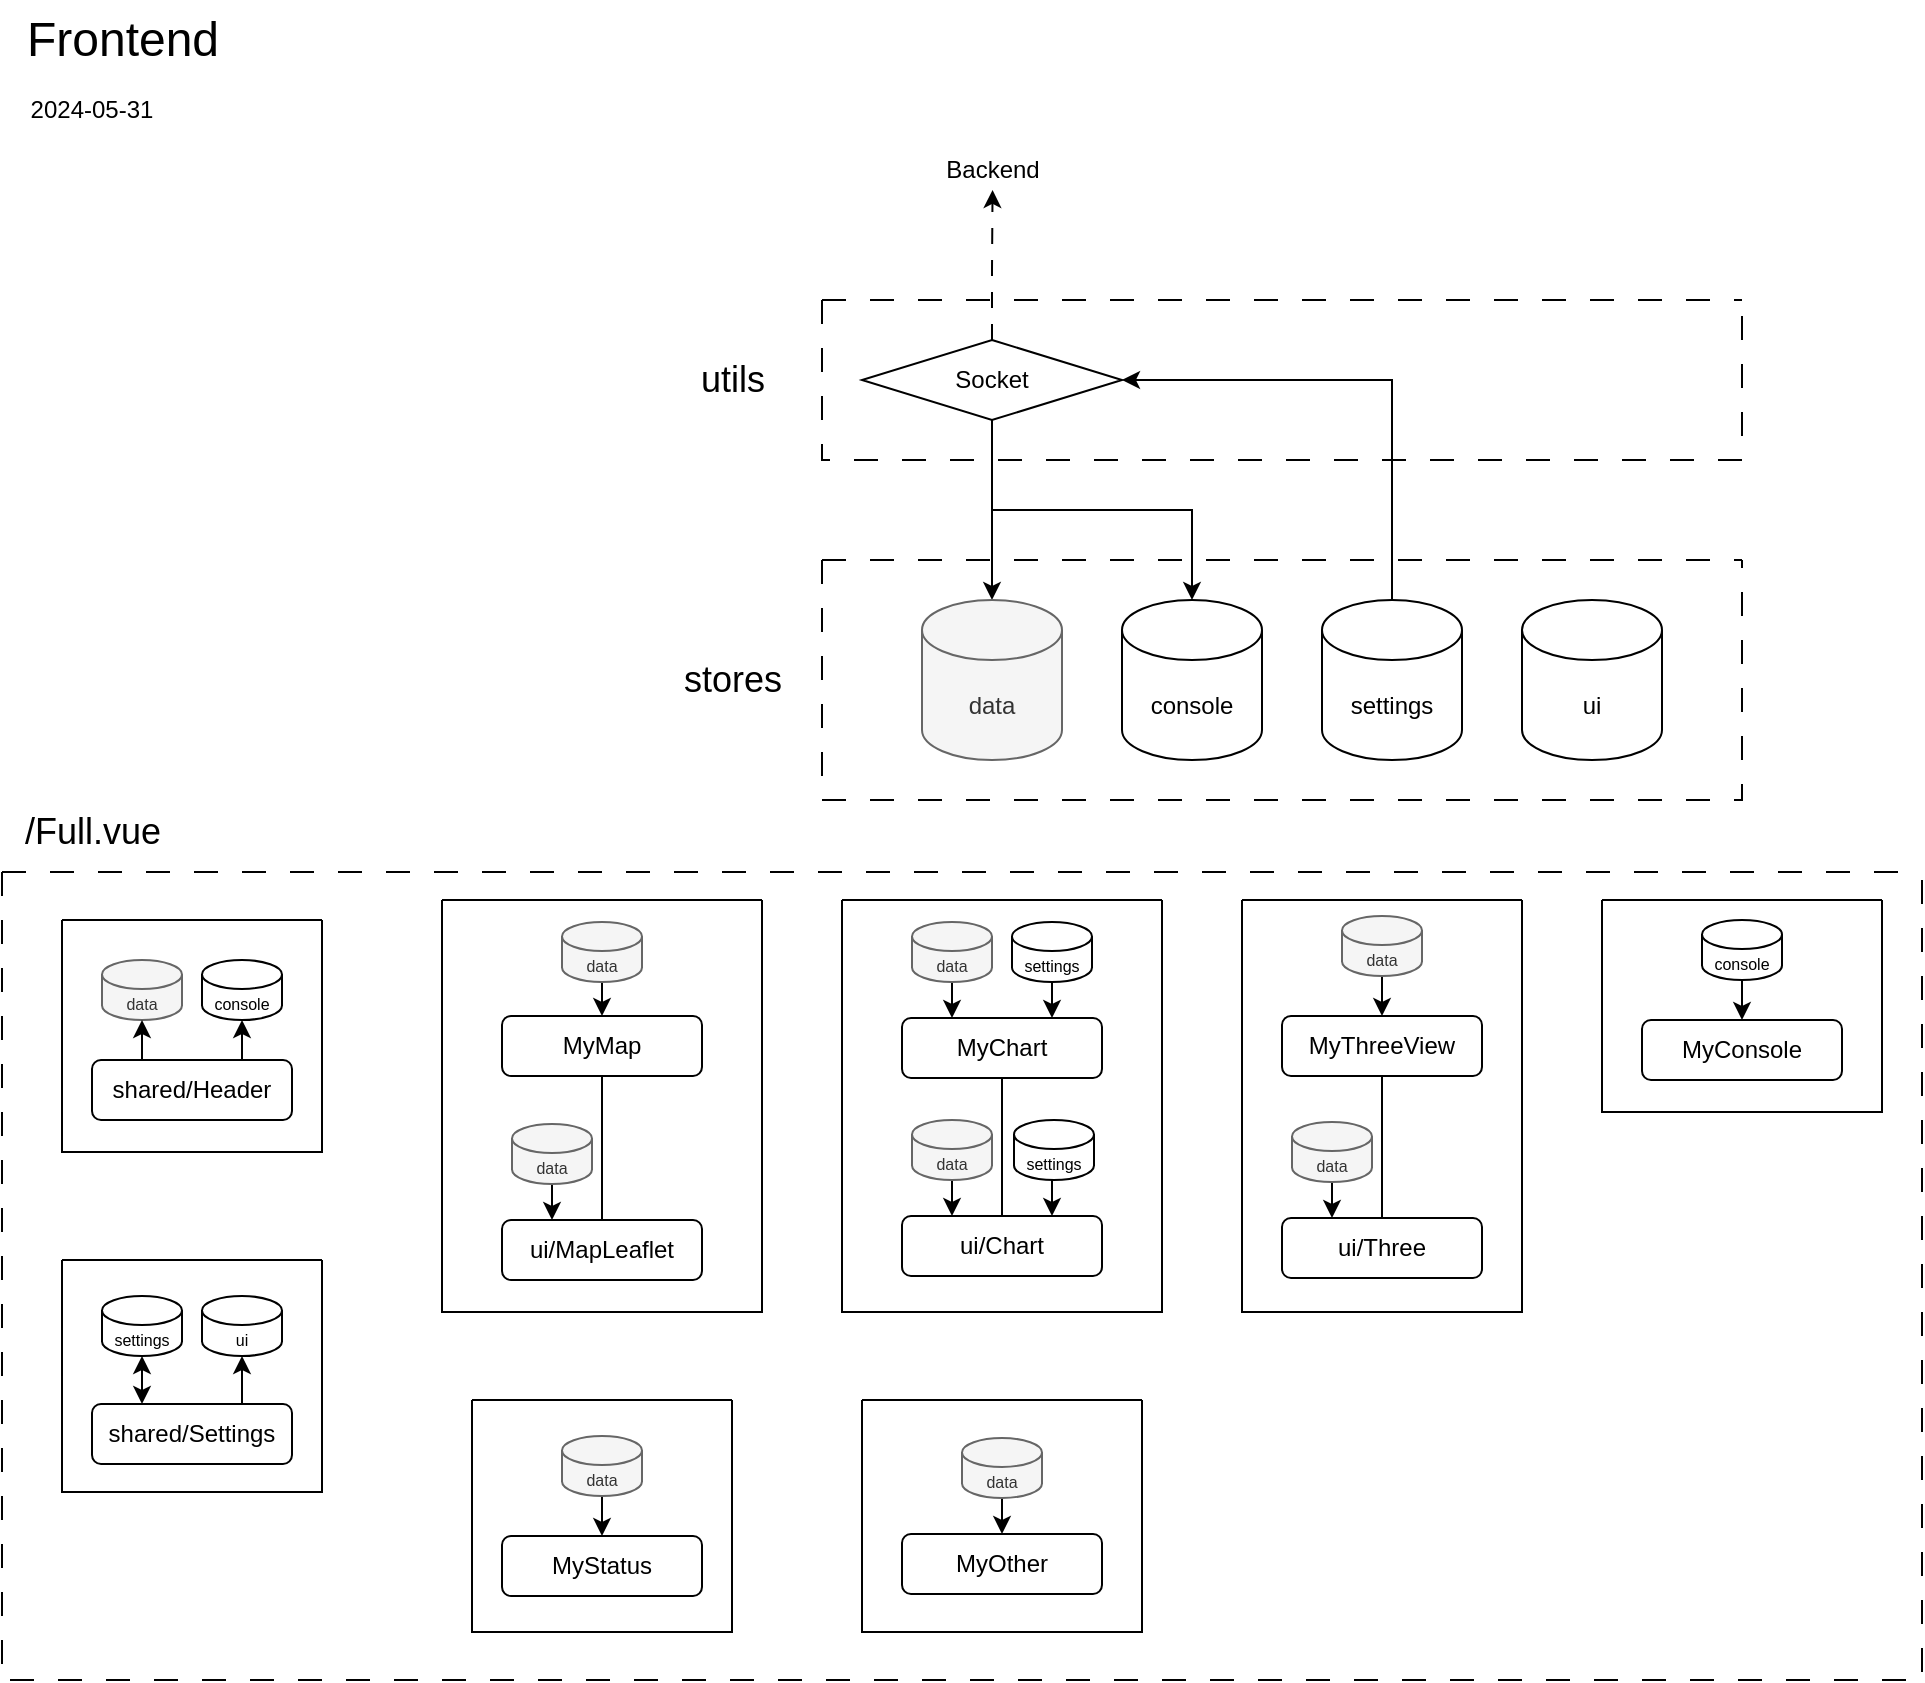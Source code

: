 <mxfile version="24.4.8" type="device">
  <diagram name="Page-1" id="-h_gE7DcSIQDfs1Dt0Ma">
    <mxGraphModel dx="823" dy="556" grid="1" gridSize="10" guides="1" tooltips="1" connect="1" arrows="1" fold="1" page="1" pageScale="1" pageWidth="1000" pageHeight="1000" math="0" shadow="0">
      <root>
        <mxCell id="0" />
        <mxCell id="1" parent="0" />
        <mxCell id="FOfDGNh1cO1P0QzELxEO-11" style="edgeStyle=orthogonalEdgeStyle;rounded=0;orthogonalLoop=1;jettySize=auto;html=1;exitX=0.5;exitY=0;exitDx=0;exitDy=0;exitPerimeter=0;entryX=1;entryY=0.5;entryDx=0;entryDy=0;" parent="1" source="FOfDGNh1cO1P0QzELxEO-4" target="FOfDGNh1cO1P0QzELxEO-7" edge="1">
          <mxGeometry relative="1" as="geometry" />
        </mxCell>
        <mxCell id="FOfDGNh1cO1P0QzELxEO-5" value="&lt;font style=&quot;font-size: 24px;&quot;&gt;Frontend&lt;/font&gt;" style="text;html=1;align=center;verticalAlign=middle;resizable=0;points=[];autosize=1;strokeColor=none;fillColor=none;" parent="1" vertex="1">
          <mxGeometry x="30" y="40" width="120" height="40" as="geometry" />
        </mxCell>
        <mxCell id="FOfDGNh1cO1P0QzELxEO-14" style="edgeStyle=orthogonalEdgeStyle;rounded=0;orthogonalLoop=1;jettySize=auto;html=1;exitX=0.5;exitY=0;exitDx=0;exitDy=0;dashed=1;dashPattern=8 8;entryX=0.504;entryY=0.833;entryDx=0;entryDy=0;entryPerimeter=0;" parent="1" source="FOfDGNh1cO1P0QzELxEO-7" target="FOfDGNh1cO1P0QzELxEO-15" edge="1">
          <mxGeometry relative="1" as="geometry">
            <mxPoint x="525.286" y="150" as="targetPoint" />
          </mxGeometry>
        </mxCell>
        <mxCell id="FOfDGNh1cO1P0QzELxEO-12" style="edgeStyle=orthogonalEdgeStyle;rounded=0;orthogonalLoop=1;jettySize=auto;html=1;exitX=0.5;exitY=1;exitDx=0;exitDy=0;entryX=0.5;entryY=0;entryDx=0;entryDy=0;entryPerimeter=0;" parent="1" source="FOfDGNh1cO1P0QzELxEO-7" target="FOfDGNh1cO1P0QzELxEO-1" edge="1">
          <mxGeometry relative="1" as="geometry" />
        </mxCell>
        <mxCell id="FOfDGNh1cO1P0QzELxEO-13" style="edgeStyle=orthogonalEdgeStyle;rounded=0;orthogonalLoop=1;jettySize=auto;html=1;exitX=0.5;exitY=1;exitDx=0;exitDy=0;entryX=0.5;entryY=0;entryDx=0;entryDy=0;entryPerimeter=0;" parent="1" source="FOfDGNh1cO1P0QzELxEO-7" target="FOfDGNh1cO1P0QzELxEO-2" edge="1">
          <mxGeometry relative="1" as="geometry" />
        </mxCell>
        <mxCell id="FOfDGNh1cO1P0QzELxEO-15" value="Backend" style="text;html=1;align=center;verticalAlign=middle;resizable=0;points=[];autosize=1;strokeColor=none;fillColor=none;" parent="1" vertex="1">
          <mxGeometry x="490" y="110" width="70" height="30" as="geometry" />
        </mxCell>
        <mxCell id="FOfDGNh1cO1P0QzELxEO-67" value="" style="swimlane;startSize=0;dashed=1;dashPattern=12 12;" parent="1" vertex="1">
          <mxGeometry x="440" y="320" width="460" height="120" as="geometry" />
        </mxCell>
        <mxCell id="FOfDGNh1cO1P0QzELxEO-1" value="data" style="shape=cylinder3;whiteSpace=wrap;html=1;boundedLbl=1;backgroundOutline=1;size=15;fillColor=#f5f5f5;fontColor=#333333;strokeColor=#666666;" parent="FOfDGNh1cO1P0QzELxEO-67" vertex="1">
          <mxGeometry x="50" y="20" width="70" height="80" as="geometry" />
        </mxCell>
        <mxCell id="FOfDGNh1cO1P0QzELxEO-2" value="console" style="shape=cylinder3;whiteSpace=wrap;html=1;boundedLbl=1;backgroundOutline=1;size=15;" parent="FOfDGNh1cO1P0QzELxEO-67" vertex="1">
          <mxGeometry x="150" y="20" width="70" height="80" as="geometry" />
        </mxCell>
        <mxCell id="FOfDGNh1cO1P0QzELxEO-4" value="settings" style="shape=cylinder3;whiteSpace=wrap;html=1;boundedLbl=1;backgroundOutline=1;size=15;" parent="FOfDGNh1cO1P0QzELxEO-67" vertex="1">
          <mxGeometry x="250" y="20" width="70" height="80" as="geometry" />
        </mxCell>
        <mxCell id="FOfDGNh1cO1P0QzELxEO-3" value="ui" style="shape=cylinder3;whiteSpace=wrap;html=1;boundedLbl=1;backgroundOutline=1;size=15;" parent="FOfDGNh1cO1P0QzELxEO-67" vertex="1">
          <mxGeometry x="350" y="20" width="70" height="80" as="geometry" />
        </mxCell>
        <mxCell id="FOfDGNh1cO1P0QzELxEO-68" value="&lt;font style=&quot;font-size: 18px;&quot;&gt;stores&lt;/font&gt;" style="text;html=1;align=center;verticalAlign=middle;resizable=0;points=[];autosize=1;strokeColor=none;fillColor=none;" parent="1" vertex="1">
          <mxGeometry x="360" y="360" width="70" height="40" as="geometry" />
        </mxCell>
        <mxCell id="FOfDGNh1cO1P0QzELxEO-69" value="" style="swimlane;startSize=0;dashed=1;dashPattern=12 12;" parent="1" vertex="1">
          <mxGeometry x="440" y="190" width="460" height="80" as="geometry" />
        </mxCell>
        <mxCell id="FOfDGNh1cO1P0QzELxEO-7" value="Socket" style="rhombus;whiteSpace=wrap;html=1;" parent="FOfDGNh1cO1P0QzELxEO-69" vertex="1">
          <mxGeometry x="20" y="20" width="130" height="40" as="geometry" />
        </mxCell>
        <mxCell id="FOfDGNh1cO1P0QzELxEO-70" value="&lt;font style=&quot;font-size: 18px;&quot;&gt;utils&lt;/font&gt;" style="text;html=1;align=center;verticalAlign=middle;resizable=0;points=[];autosize=1;strokeColor=none;fillColor=none;" parent="1" vertex="1">
          <mxGeometry x="365" y="210" width="60" height="40" as="geometry" />
        </mxCell>
        <mxCell id="FOfDGNh1cO1P0QzELxEO-71" value="" style="swimlane;startSize=0;dashed=1;dashPattern=12 12;" parent="1" vertex="1">
          <mxGeometry x="30" y="476" width="960" height="404" as="geometry" />
        </mxCell>
        <mxCell id="FOfDGNh1cO1P0QzELxEO-74" value="" style="swimlane;startSize=0;" parent="FOfDGNh1cO1P0QzELxEO-71" vertex="1">
          <mxGeometry x="220" y="14" width="160" height="206" as="geometry" />
        </mxCell>
        <mxCell id="FOfDGNh1cO1P0QzELxEO-28" style="edgeStyle=orthogonalEdgeStyle;rounded=0;orthogonalLoop=1;jettySize=auto;html=1;exitX=0.5;exitY=1;exitDx=0;exitDy=0;entryX=0.5;entryY=0;entryDx=0;entryDy=0;endArrow=none;endFill=0;" parent="FOfDGNh1cO1P0QzELxEO-74" source="FOfDGNh1cO1P0QzELxEO-18" target="FOfDGNh1cO1P0QzELxEO-27" edge="1">
          <mxGeometry relative="1" as="geometry" />
        </mxCell>
        <mxCell id="FOfDGNh1cO1P0QzELxEO-18" value="MyMap" style="rounded=1;whiteSpace=wrap;html=1;" parent="FOfDGNh1cO1P0QzELxEO-74" vertex="1">
          <mxGeometry x="30" y="58" width="100" height="30" as="geometry" />
        </mxCell>
        <mxCell id="FOfDGNh1cO1P0QzELxEO-27" value="ui/MapLeaflet" style="rounded=1;whiteSpace=wrap;html=1;" parent="FOfDGNh1cO1P0QzELxEO-74" vertex="1">
          <mxGeometry x="30" y="160" width="100" height="30" as="geometry" />
        </mxCell>
        <mxCell id="FOfDGNh1cO1P0QzELxEO-56" style="edgeStyle=orthogonalEdgeStyle;rounded=0;orthogonalLoop=1;jettySize=auto;html=1;exitX=0.5;exitY=1;exitDx=0;exitDy=0;exitPerimeter=0;entryX=0.5;entryY=0;entryDx=0;entryDy=0;" parent="FOfDGNh1cO1P0QzELxEO-74" source="FOfDGNh1cO1P0QzELxEO-55" target="FOfDGNh1cO1P0QzELxEO-18" edge="1">
          <mxGeometry relative="1" as="geometry" />
        </mxCell>
        <mxCell id="FOfDGNh1cO1P0QzELxEO-55" value="&lt;font style=&quot;font-size: 8px;&quot;&gt;data&lt;/font&gt;" style="shape=cylinder3;whiteSpace=wrap;html=1;boundedLbl=1;backgroundOutline=1;size=7.238;fillColor=#f5f5f5;fontColor=#333333;strokeColor=#666666;" parent="FOfDGNh1cO1P0QzELxEO-74" vertex="1">
          <mxGeometry x="60" y="11" width="40" height="30" as="geometry" />
        </mxCell>
        <mxCell id="FOfDGNh1cO1P0QzELxEO-58" style="edgeStyle=orthogonalEdgeStyle;rounded=0;orthogonalLoop=1;jettySize=auto;html=1;exitX=0.5;exitY=1;exitDx=0;exitDy=0;exitPerimeter=0;entryX=0.25;entryY=0;entryDx=0;entryDy=0;" parent="FOfDGNh1cO1P0QzELxEO-74" source="FOfDGNh1cO1P0QzELxEO-57" target="FOfDGNh1cO1P0QzELxEO-27" edge="1">
          <mxGeometry relative="1" as="geometry" />
        </mxCell>
        <mxCell id="FOfDGNh1cO1P0QzELxEO-57" value="&lt;font style=&quot;font-size: 8px;&quot;&gt;data&lt;/font&gt;" style="shape=cylinder3;whiteSpace=wrap;html=1;boundedLbl=1;backgroundOutline=1;size=7.238;fillColor=#f5f5f5;fontColor=#333333;strokeColor=#666666;" parent="FOfDGNh1cO1P0QzELxEO-74" vertex="1">
          <mxGeometry x="35" y="112" width="40" height="30" as="geometry" />
        </mxCell>
        <mxCell id="FOfDGNh1cO1P0QzELxEO-75" value="" style="swimlane;startSize=0;" parent="FOfDGNh1cO1P0QzELxEO-71" vertex="1">
          <mxGeometry x="420" y="14" width="160" height="206" as="geometry" />
        </mxCell>
        <mxCell id="FOfDGNh1cO1P0QzELxEO-26" style="edgeStyle=orthogonalEdgeStyle;rounded=0;orthogonalLoop=1;jettySize=auto;html=1;exitX=0.5;exitY=1;exitDx=0;exitDy=0;entryX=0.5;entryY=0;entryDx=0;entryDy=0;endArrow=none;endFill=0;" parent="FOfDGNh1cO1P0QzELxEO-75" source="FOfDGNh1cO1P0QzELxEO-19" target="FOfDGNh1cO1P0QzELxEO-25" edge="1">
          <mxGeometry relative="1" as="geometry" />
        </mxCell>
        <mxCell id="FOfDGNh1cO1P0QzELxEO-19" value="MyChart" style="rounded=1;whiteSpace=wrap;html=1;" parent="FOfDGNh1cO1P0QzELxEO-75" vertex="1">
          <mxGeometry x="30" y="59" width="100" height="30" as="geometry" />
        </mxCell>
        <mxCell id="FOfDGNh1cO1P0QzELxEO-25" value="ui/Chart" style="rounded=1;whiteSpace=wrap;html=1;" parent="FOfDGNh1cO1P0QzELxEO-75" vertex="1">
          <mxGeometry x="30" y="158" width="100" height="30" as="geometry" />
        </mxCell>
        <mxCell id="FOfDGNh1cO1P0QzELxEO-48" style="edgeStyle=orthogonalEdgeStyle;rounded=0;orthogonalLoop=1;jettySize=auto;html=1;exitX=0.5;exitY=1;exitDx=0;exitDy=0;exitPerimeter=0;entryX=0.25;entryY=0;entryDx=0;entryDy=0;" parent="FOfDGNh1cO1P0QzELxEO-75" source="FOfDGNh1cO1P0QzELxEO-45" target="FOfDGNh1cO1P0QzELxEO-19" edge="1">
          <mxGeometry relative="1" as="geometry" />
        </mxCell>
        <mxCell id="FOfDGNh1cO1P0QzELxEO-45" value="&lt;font style=&quot;font-size: 8px;&quot;&gt;data&lt;/font&gt;" style="shape=cylinder3;whiteSpace=wrap;html=1;boundedLbl=1;backgroundOutline=1;size=7.238;fillColor=#f5f5f5;fontColor=#333333;strokeColor=#666666;" parent="FOfDGNh1cO1P0QzELxEO-75" vertex="1">
          <mxGeometry x="35" y="11" width="40" height="30" as="geometry" />
        </mxCell>
        <mxCell id="FOfDGNh1cO1P0QzELxEO-47" style="edgeStyle=orthogonalEdgeStyle;rounded=0;orthogonalLoop=1;jettySize=auto;html=1;exitX=0.5;exitY=1;exitDx=0;exitDy=0;exitPerimeter=0;entryX=0.75;entryY=0;entryDx=0;entryDy=0;" parent="FOfDGNh1cO1P0QzELxEO-75" source="FOfDGNh1cO1P0QzELxEO-46" target="FOfDGNh1cO1P0QzELxEO-19" edge="1">
          <mxGeometry relative="1" as="geometry" />
        </mxCell>
        <mxCell id="FOfDGNh1cO1P0QzELxEO-46" value="&lt;font style=&quot;font-size: 8px;&quot;&gt;settings&lt;/font&gt;" style="shape=cylinder3;whiteSpace=wrap;html=1;boundedLbl=1;backgroundOutline=1;size=7.238;" parent="FOfDGNh1cO1P0QzELxEO-75" vertex="1">
          <mxGeometry x="85" y="11" width="40" height="30" as="geometry" />
        </mxCell>
        <mxCell id="FOfDGNh1cO1P0QzELxEO-51" style="edgeStyle=orthogonalEdgeStyle;rounded=0;orthogonalLoop=1;jettySize=auto;html=1;exitX=0.5;exitY=1;exitDx=0;exitDy=0;exitPerimeter=0;entryX=0.25;entryY=0;entryDx=0;entryDy=0;" parent="FOfDGNh1cO1P0QzELxEO-75" source="FOfDGNh1cO1P0QzELxEO-49" target="FOfDGNh1cO1P0QzELxEO-25" edge="1">
          <mxGeometry relative="1" as="geometry" />
        </mxCell>
        <mxCell id="FOfDGNh1cO1P0QzELxEO-49" value="&lt;font style=&quot;font-size: 8px;&quot;&gt;data&lt;/font&gt;" style="shape=cylinder3;whiteSpace=wrap;html=1;boundedLbl=1;backgroundOutline=1;size=7.238;fillColor=#f5f5f5;fontColor=#333333;strokeColor=#666666;" parent="FOfDGNh1cO1P0QzELxEO-75" vertex="1">
          <mxGeometry x="35" y="110" width="40" height="30" as="geometry" />
        </mxCell>
        <mxCell id="FOfDGNh1cO1P0QzELxEO-52" style="edgeStyle=orthogonalEdgeStyle;rounded=0;orthogonalLoop=1;jettySize=auto;html=1;exitX=0.5;exitY=1;exitDx=0;exitDy=0;exitPerimeter=0;entryX=0.75;entryY=0;entryDx=0;entryDy=0;" parent="FOfDGNh1cO1P0QzELxEO-75" source="FOfDGNh1cO1P0QzELxEO-50" target="FOfDGNh1cO1P0QzELxEO-25" edge="1">
          <mxGeometry relative="1" as="geometry" />
        </mxCell>
        <mxCell id="FOfDGNh1cO1P0QzELxEO-50" value="&lt;font style=&quot;font-size: 8px;&quot;&gt;settings&lt;/font&gt;" style="shape=cylinder3;whiteSpace=wrap;html=1;boundedLbl=1;backgroundOutline=1;size=7.238;" parent="FOfDGNh1cO1P0QzELxEO-75" vertex="1">
          <mxGeometry x="86" y="110" width="40" height="30" as="geometry" />
        </mxCell>
        <mxCell id="FOfDGNh1cO1P0QzELxEO-76" value="" style="swimlane;startSize=0;" parent="FOfDGNh1cO1P0QzELxEO-71" vertex="1">
          <mxGeometry x="620" y="14" width="140" height="206" as="geometry" />
        </mxCell>
        <mxCell id="FOfDGNh1cO1P0QzELxEO-30" style="edgeStyle=orthogonalEdgeStyle;rounded=0;orthogonalLoop=1;jettySize=auto;html=1;exitX=0.5;exitY=1;exitDx=0;exitDy=0;entryX=0.5;entryY=0;entryDx=0;entryDy=0;endArrow=none;endFill=0;" parent="FOfDGNh1cO1P0QzELxEO-76" source="FOfDGNh1cO1P0QzELxEO-21" target="FOfDGNh1cO1P0QzELxEO-29" edge="1">
          <mxGeometry relative="1" as="geometry" />
        </mxCell>
        <mxCell id="FOfDGNh1cO1P0QzELxEO-21" value="MyThreeView" style="rounded=1;whiteSpace=wrap;html=1;" parent="FOfDGNh1cO1P0QzELxEO-76" vertex="1">
          <mxGeometry x="20" y="58" width="100" height="30" as="geometry" />
        </mxCell>
        <mxCell id="FOfDGNh1cO1P0QzELxEO-62" style="edgeStyle=orthogonalEdgeStyle;rounded=0;orthogonalLoop=1;jettySize=auto;html=1;exitX=0.5;exitY=1;exitDx=0;exitDy=0;exitPerimeter=0;entryX=0.5;entryY=0;entryDx=0;entryDy=0;" parent="FOfDGNh1cO1P0QzELxEO-76" source="FOfDGNh1cO1P0QzELxEO-61" target="FOfDGNh1cO1P0QzELxEO-21" edge="1">
          <mxGeometry relative="1" as="geometry" />
        </mxCell>
        <mxCell id="FOfDGNh1cO1P0QzELxEO-61" value="&lt;font style=&quot;font-size: 8px;&quot;&gt;data&lt;/font&gt;" style="shape=cylinder3;whiteSpace=wrap;html=1;boundedLbl=1;backgroundOutline=1;size=7.238;fillColor=#f5f5f5;fontColor=#333333;strokeColor=#666666;" parent="FOfDGNh1cO1P0QzELxEO-76" vertex="1">
          <mxGeometry x="50" y="8" width="40" height="30" as="geometry" />
        </mxCell>
        <mxCell id="FOfDGNh1cO1P0QzELxEO-29" value="ui/Three" style="rounded=1;whiteSpace=wrap;html=1;" parent="FOfDGNh1cO1P0QzELxEO-76" vertex="1">
          <mxGeometry x="20" y="159" width="100" height="30" as="geometry" />
        </mxCell>
        <mxCell id="FOfDGNh1cO1P0QzELxEO-60" style="edgeStyle=orthogonalEdgeStyle;rounded=0;orthogonalLoop=1;jettySize=auto;html=1;exitX=0.5;exitY=1;exitDx=0;exitDy=0;exitPerimeter=0;entryX=0.25;entryY=0;entryDx=0;entryDy=0;" parent="FOfDGNh1cO1P0QzELxEO-76" source="FOfDGNh1cO1P0QzELxEO-59" target="FOfDGNh1cO1P0QzELxEO-29" edge="1">
          <mxGeometry relative="1" as="geometry" />
        </mxCell>
        <mxCell id="FOfDGNh1cO1P0QzELxEO-59" value="&lt;font style=&quot;font-size: 8px;&quot;&gt;data&lt;/font&gt;" style="shape=cylinder3;whiteSpace=wrap;html=1;boundedLbl=1;backgroundOutline=1;size=7.238;fillColor=#f5f5f5;fontColor=#333333;strokeColor=#666666;" parent="FOfDGNh1cO1P0QzELxEO-76" vertex="1">
          <mxGeometry x="25" y="111" width="40" height="30" as="geometry" />
        </mxCell>
        <mxCell id="FOfDGNh1cO1P0QzELxEO-77" value="" style="swimlane;startSize=0;" parent="FOfDGNh1cO1P0QzELxEO-71" vertex="1">
          <mxGeometry x="800" y="14" width="140" height="106" as="geometry" />
        </mxCell>
        <mxCell id="FOfDGNh1cO1P0QzELxEO-23" value="MyConsole" style="rounded=1;whiteSpace=wrap;html=1;" parent="FOfDGNh1cO1P0QzELxEO-77" vertex="1">
          <mxGeometry x="20" y="60" width="100" height="30" as="geometry" />
        </mxCell>
        <mxCell id="FOfDGNh1cO1P0QzELxEO-53" value="&lt;font style=&quot;font-size: 8px;&quot;&gt;console&lt;/font&gt;" style="shape=cylinder3;whiteSpace=wrap;html=1;boundedLbl=1;backgroundOutline=1;size=7.238;" parent="FOfDGNh1cO1P0QzELxEO-77" vertex="1">
          <mxGeometry x="50" y="10" width="40" height="30" as="geometry" />
        </mxCell>
        <mxCell id="FOfDGNh1cO1P0QzELxEO-54" style="edgeStyle=orthogonalEdgeStyle;rounded=0;orthogonalLoop=1;jettySize=auto;html=1;exitX=0.5;exitY=1;exitDx=0;exitDy=0;exitPerimeter=0;entryX=0.5;entryY=0;entryDx=0;entryDy=0;" parent="FOfDGNh1cO1P0QzELxEO-77" source="FOfDGNh1cO1P0QzELxEO-53" target="FOfDGNh1cO1P0QzELxEO-23" edge="1">
          <mxGeometry relative="1" as="geometry" />
        </mxCell>
        <mxCell id="FOfDGNh1cO1P0QzELxEO-78" value="" style="swimlane;startSize=0;" parent="FOfDGNh1cO1P0QzELxEO-71" vertex="1">
          <mxGeometry x="430" y="264" width="140" height="116" as="geometry" />
        </mxCell>
        <mxCell id="FOfDGNh1cO1P0QzELxEO-22" value="MyOther" style="rounded=1;whiteSpace=wrap;html=1;" parent="FOfDGNh1cO1P0QzELxEO-78" vertex="1">
          <mxGeometry x="20" y="67" width="100" height="30" as="geometry" />
        </mxCell>
        <mxCell id="FOfDGNh1cO1P0QzELxEO-66" style="edgeStyle=orthogonalEdgeStyle;rounded=0;orthogonalLoop=1;jettySize=auto;html=1;exitX=0.5;exitY=1;exitDx=0;exitDy=0;exitPerimeter=0;entryX=0.5;entryY=0;entryDx=0;entryDy=0;" parent="FOfDGNh1cO1P0QzELxEO-78" source="FOfDGNh1cO1P0QzELxEO-65" target="FOfDGNh1cO1P0QzELxEO-22" edge="1">
          <mxGeometry relative="1" as="geometry" />
        </mxCell>
        <mxCell id="FOfDGNh1cO1P0QzELxEO-65" value="&lt;font style=&quot;font-size: 8px;&quot;&gt;data&lt;/font&gt;" style="shape=cylinder3;whiteSpace=wrap;html=1;boundedLbl=1;backgroundOutline=1;size=7.238;fillColor=#f5f5f5;fontColor=#333333;strokeColor=#666666;" parent="FOfDGNh1cO1P0QzELxEO-78" vertex="1">
          <mxGeometry x="50" y="19" width="40" height="30" as="geometry" />
        </mxCell>
        <mxCell id="FOfDGNh1cO1P0QzELxEO-79" value="" style="swimlane;startSize=0;" parent="FOfDGNh1cO1P0QzELxEO-71" vertex="1">
          <mxGeometry x="235" y="264" width="130" height="116" as="geometry" />
        </mxCell>
        <mxCell id="FOfDGNh1cO1P0QzELxEO-20" value="MyStatus" style="rounded=1;whiteSpace=wrap;html=1;" parent="FOfDGNh1cO1P0QzELxEO-79" vertex="1">
          <mxGeometry x="15" y="68" width="100" height="30" as="geometry" />
        </mxCell>
        <mxCell id="FOfDGNh1cO1P0QzELxEO-64" style="edgeStyle=orthogonalEdgeStyle;rounded=0;orthogonalLoop=1;jettySize=auto;html=1;exitX=0.5;exitY=1;exitDx=0;exitDy=0;exitPerimeter=0;entryX=0.5;entryY=0;entryDx=0;entryDy=0;" parent="FOfDGNh1cO1P0QzELxEO-79" source="FOfDGNh1cO1P0QzELxEO-63" target="FOfDGNh1cO1P0QzELxEO-20" edge="1">
          <mxGeometry relative="1" as="geometry" />
        </mxCell>
        <mxCell id="FOfDGNh1cO1P0QzELxEO-63" value="&lt;font style=&quot;font-size: 8px;&quot;&gt;data&lt;/font&gt;" style="shape=cylinder3;whiteSpace=wrap;html=1;boundedLbl=1;backgroundOutline=1;size=7.238;fillColor=#f5f5f5;fontColor=#333333;strokeColor=#666666;" parent="FOfDGNh1cO1P0QzELxEO-79" vertex="1">
          <mxGeometry x="45" y="18" width="40" height="30" as="geometry" />
        </mxCell>
        <mxCell id="FOfDGNh1cO1P0QzELxEO-80" value="" style="swimlane;startSize=0;" parent="FOfDGNh1cO1P0QzELxEO-71" vertex="1">
          <mxGeometry x="30" y="194" width="130" height="116" as="geometry" />
        </mxCell>
        <mxCell id="FOfDGNh1cO1P0QzELxEO-34" style="edgeStyle=orthogonalEdgeStyle;rounded=0;orthogonalLoop=1;jettySize=auto;html=1;exitX=0.5;exitY=1;exitDx=0;exitDy=0;exitPerimeter=0;entryX=0.25;entryY=0;entryDx=0;entryDy=0;startArrow=classic;startFill=1;" parent="FOfDGNh1cO1P0QzELxEO-80" source="FOfDGNh1cO1P0QzELxEO-37" target="FOfDGNh1cO1P0QzELxEO-24" edge="1">
          <mxGeometry relative="1" as="geometry" />
        </mxCell>
        <mxCell id="FOfDGNh1cO1P0QzELxEO-24" value="shared/Settings" style="rounded=1;whiteSpace=wrap;html=1;" parent="FOfDGNh1cO1P0QzELxEO-80" vertex="1">
          <mxGeometry x="15" y="72" width="100" height="30" as="geometry" />
        </mxCell>
        <mxCell id="FOfDGNh1cO1P0QzELxEO-36" style="edgeStyle=orthogonalEdgeStyle;rounded=0;orthogonalLoop=1;jettySize=auto;html=1;exitX=0.75;exitY=0;exitDx=0;exitDy=0;entryX=0.5;entryY=1;entryDx=0;entryDy=0;entryPerimeter=0;" parent="FOfDGNh1cO1P0QzELxEO-80" source="FOfDGNh1cO1P0QzELxEO-24" target="FOfDGNh1cO1P0QzELxEO-39" edge="1">
          <mxGeometry relative="1" as="geometry" />
        </mxCell>
        <mxCell id="FOfDGNh1cO1P0QzELxEO-37" value="&lt;font style=&quot;font-size: 8px;&quot;&gt;settings&lt;/font&gt;" style="shape=cylinder3;whiteSpace=wrap;html=1;boundedLbl=1;backgroundOutline=1;size=7.238;" parent="FOfDGNh1cO1P0QzELxEO-80" vertex="1">
          <mxGeometry x="20" y="18" width="40" height="30" as="geometry" />
        </mxCell>
        <mxCell id="FOfDGNh1cO1P0QzELxEO-39" value="&lt;font style=&quot;font-size: 8px;&quot;&gt;ui&lt;/font&gt;" style="shape=cylinder3;whiteSpace=wrap;html=1;boundedLbl=1;backgroundOutline=1;size=7.238;" parent="FOfDGNh1cO1P0QzELxEO-80" vertex="1">
          <mxGeometry x="70" y="18" width="40" height="30" as="geometry" />
        </mxCell>
        <mxCell id="FOfDGNh1cO1P0QzELxEO-81" value="" style="swimlane;startSize=0;" parent="FOfDGNh1cO1P0QzELxEO-71" vertex="1">
          <mxGeometry x="30" y="24" width="130" height="116" as="geometry" />
        </mxCell>
        <mxCell id="FOfDGNh1cO1P0QzELxEO-17" value="shared/Header" style="rounded=1;whiteSpace=wrap;html=1;" parent="FOfDGNh1cO1P0QzELxEO-81" vertex="1">
          <mxGeometry x="15" y="70" width="100" height="30" as="geometry" />
        </mxCell>
        <mxCell id="FOfDGNh1cO1P0QzELxEO-41" value="&lt;font style=&quot;font-size: 8px;&quot;&gt;data&lt;/font&gt;" style="shape=cylinder3;whiteSpace=wrap;html=1;boundedLbl=1;backgroundOutline=1;size=7.238;fillColor=#f5f5f5;fontColor=#333333;strokeColor=#666666;" parent="FOfDGNh1cO1P0QzELxEO-81" vertex="1">
          <mxGeometry x="20" y="20" width="40" height="30" as="geometry" />
        </mxCell>
        <mxCell id="FOfDGNh1cO1P0QzELxEO-42" value="&lt;font style=&quot;font-size: 8px;&quot;&gt;console&lt;/font&gt;" style="shape=cylinder3;whiteSpace=wrap;html=1;boundedLbl=1;backgroundOutline=1;size=7.238;" parent="FOfDGNh1cO1P0QzELxEO-81" vertex="1">
          <mxGeometry x="70" y="20" width="40" height="30" as="geometry" />
        </mxCell>
        <mxCell id="FOfDGNh1cO1P0QzELxEO-43" style="edgeStyle=orthogonalEdgeStyle;rounded=0;orthogonalLoop=1;jettySize=auto;html=1;entryX=0.5;entryY=1;entryDx=0;entryDy=0;entryPerimeter=0;exitX=0.25;exitY=0;exitDx=0;exitDy=0;" parent="FOfDGNh1cO1P0QzELxEO-81" source="FOfDGNh1cO1P0QzELxEO-17" target="FOfDGNh1cO1P0QzELxEO-41" edge="1">
          <mxGeometry relative="1" as="geometry">
            <mxPoint x="45" y="60" as="sourcePoint" />
          </mxGeometry>
        </mxCell>
        <mxCell id="FOfDGNh1cO1P0QzELxEO-44" style="edgeStyle=orthogonalEdgeStyle;rounded=0;orthogonalLoop=1;jettySize=auto;html=1;exitX=0.75;exitY=0;exitDx=0;exitDy=0;entryX=0.5;entryY=1;entryDx=0;entryDy=0;entryPerimeter=0;" parent="FOfDGNh1cO1P0QzELxEO-81" source="FOfDGNh1cO1P0QzELxEO-17" target="FOfDGNh1cO1P0QzELxEO-42" edge="1">
          <mxGeometry relative="1" as="geometry" />
        </mxCell>
        <mxCell id="FOfDGNh1cO1P0QzELxEO-6" value="&lt;font style=&quot;font-size: 18px;&quot;&gt;/Full.vue&lt;/font&gt;" style="text;html=1;align=center;verticalAlign=middle;resizable=0;points=[];autosize=1;strokeColor=none;fillColor=none;" parent="1" vertex="1">
          <mxGeometry x="30" y="436" width="90" height="40" as="geometry" />
        </mxCell>
        <mxCell id="Hv2XpXa_QYKLh8MDeF9r-1" value="2024-05-31" style="text;html=1;align=center;verticalAlign=middle;whiteSpace=wrap;rounded=0;" vertex="1" parent="1">
          <mxGeometry x="30" y="80" width="90" height="30" as="geometry" />
        </mxCell>
      </root>
    </mxGraphModel>
  </diagram>
</mxfile>
